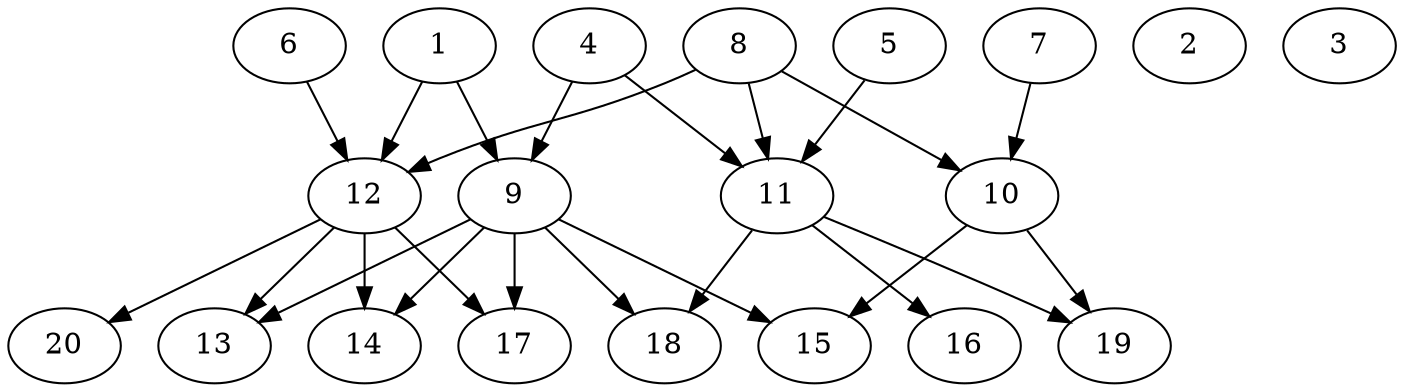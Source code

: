 // DAG automatically generated by daggen at Wed Jul 24 22:02:40 2019
// ./daggen --dot -n 20 --ccr 0.5 --fat 0.6 --regular 0.5 --density 0.5 --mindata 5242880 --maxdata 52428800 
digraph G {
  1 [size="79593472", alpha="0.08", expect_size="39796736"] 
  1 -> 9 [size ="39796736"]
  1 -> 12 [size ="39796736"]
  2 [size="88520704", alpha="0.09", expect_size="44260352"] 
  3 [size="52211712", alpha="0.06", expect_size="26105856"] 
  4 [size="65908736", alpha="0.04", expect_size="32954368"] 
  4 -> 9 [size ="32954368"]
  4 -> 11 [size ="32954368"]
  5 [size="44496896", alpha="0.17", expect_size="22248448"] 
  5 -> 11 [size ="22248448"]
  6 [size="104601600", alpha="0.00", expect_size="52300800"] 
  6 -> 12 [size ="52300800"]
  7 [size="11132928", alpha="0.17", expect_size="5566464"] 
  7 -> 10 [size ="5566464"]
  8 [size="104359936", alpha="0.13", expect_size="52179968"] 
  8 -> 10 [size ="52179968"]
  8 -> 11 [size ="52179968"]
  8 -> 12 [size ="52179968"]
  9 [size="18759680", alpha="0.17", expect_size="9379840"] 
  9 -> 13 [size ="9379840"]
  9 -> 14 [size ="9379840"]
  9 -> 15 [size ="9379840"]
  9 -> 17 [size ="9379840"]
  9 -> 18 [size ="9379840"]
  10 [size="56723456", alpha="0.03", expect_size="28361728"] 
  10 -> 15 [size ="28361728"]
  10 -> 19 [size ="28361728"]
  11 [size="41074688", alpha="0.09", expect_size="20537344"] 
  11 -> 16 [size ="20537344"]
  11 -> 18 [size ="20537344"]
  11 -> 19 [size ="20537344"]
  12 [size="79060992", alpha="0.10", expect_size="39530496"] 
  12 -> 13 [size ="39530496"]
  12 -> 14 [size ="39530496"]
  12 -> 17 [size ="39530496"]
  12 -> 20 [size ="39530496"]
  13 [size="26830848", alpha="0.01", expect_size="13415424"] 
  14 [size="54988800", alpha="0.02", expect_size="27494400"] 
  15 [size="75988992", alpha="0.09", expect_size="37994496"] 
  16 [size="59498496", alpha="0.10", expect_size="29749248"] 
  17 [size="60454912", alpha="0.13", expect_size="30227456"] 
  18 [size="45654016", alpha="0.04", expect_size="22827008"] 
  19 [size="12812288", alpha="0.18", expect_size="6406144"] 
  20 [size="91326464", alpha="0.10", expect_size="45663232"] 
}
